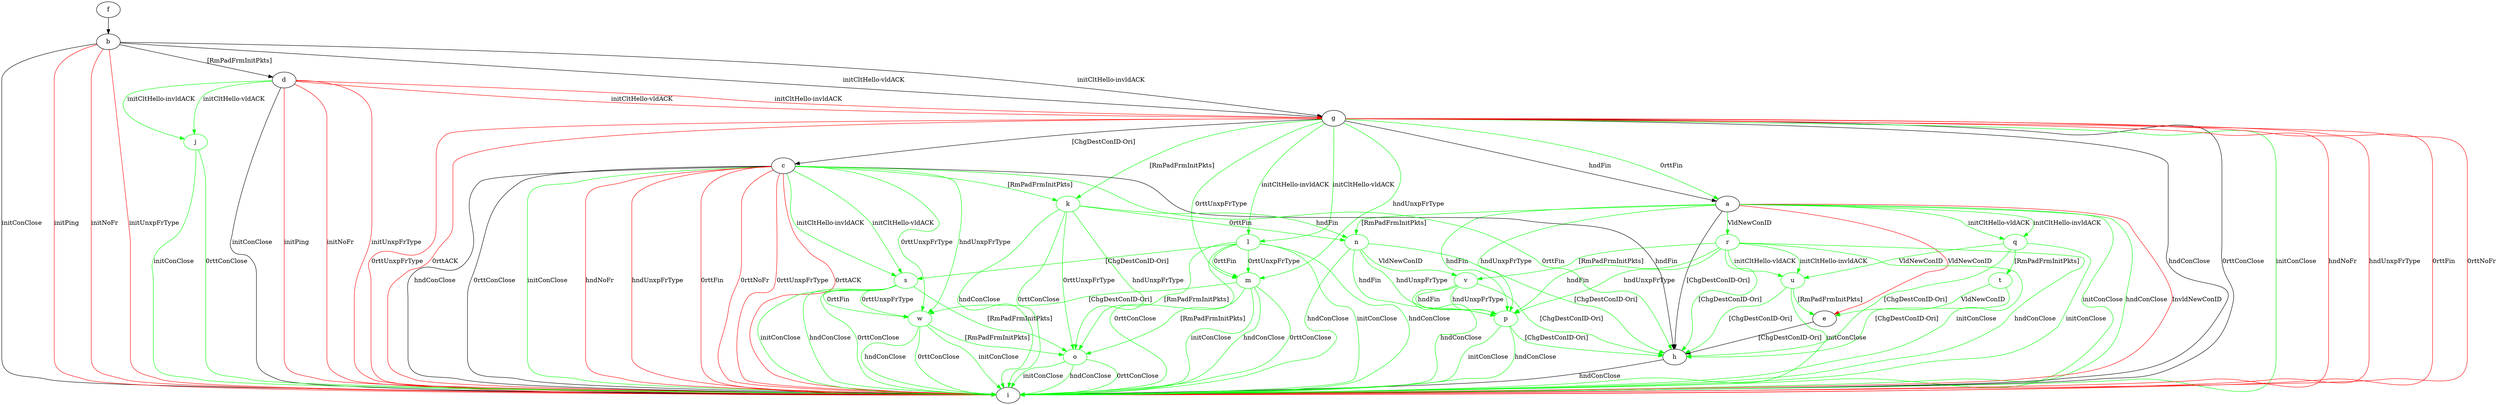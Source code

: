 digraph "" {
	a -> e	[key=0,
		color=red,
		label="VldNewConID "];
	a -> h	[key=0,
		label="[ChgDestConID-Ori] "];
	a -> i	[key=0,
		color=green,
		label="initConClose "];
	a -> i	[key=1,
		color=green,
		label="hndConClose "];
	a -> i	[key=2,
		color=red,
		label="InvldNewConID "];
	n	[color=green];
	a -> n	[key=0,
		color=green,
		label="[RmPadFrmInitPkts] "];
	p	[color=green];
	a -> p	[key=0,
		color=green,
		label="hndFin "];
	a -> p	[key=1,
		color=green,
		label="hndUnxpFrType "];
	q	[color=green];
	a -> q	[key=0,
		color=green,
		label="initCltHello-vldACK "];
	a -> q	[key=1,
		color=green,
		label="initCltHello-invldACK "];
	r	[color=green];
	a -> r	[key=0,
		color=green,
		label="VldNewConID "];
	b -> d	[key=0,
		label="[RmPadFrmInitPkts] "];
	b -> g	[key=0,
		label="initCltHello-vldACK "];
	b -> g	[key=1,
		label="initCltHello-invldACK "];
	b -> i	[key=0,
		label="initConClose "];
	b -> i	[key=1,
		color=red,
		label="initPing "];
	b -> i	[key=2,
		color=red,
		label="initNoFr "];
	b -> i	[key=3,
		color=red,
		label="initUnxpFrType "];
	c -> h	[key=0,
		label="hndFin "];
	c -> h	[key=1,
		color=green,
		label="0rttFin "];
	c -> i	[key=0,
		label="hndConClose "];
	c -> i	[key=1,
		label="0rttConClose "];
	c -> i	[key=2,
		color=green,
		label="initConClose "];
	c -> i	[key=3,
		color=red,
		label="hndNoFr "];
	c -> i	[key=4,
		color=red,
		label="hndUnxpFrType "];
	c -> i	[key=5,
		color=red,
		label="0rttFin "];
	c -> i	[key=6,
		color=red,
		label="0rttNoFr "];
	c -> i	[key=7,
		color=red,
		label="0rttUnxpFrType "];
	c -> i	[key=8,
		color=red,
		label="0rttACK "];
	k	[color=green];
	c -> k	[key=0,
		color=green,
		label="[RmPadFrmInitPkts] "];
	s	[color=green];
	c -> s	[key=0,
		color=green,
		label="initCltHello-vldACK "];
	c -> s	[key=1,
		color=green,
		label="initCltHello-invldACK "];
	w	[color=green];
	c -> w	[key=0,
		color=green,
		label="hndUnxpFrType "];
	c -> w	[key=1,
		color=green,
		label="0rttUnxpFrType "];
	d -> g	[key=0,
		color=red,
		label="initCltHello-vldACK "];
	d -> g	[key=1,
		color=red,
		label="initCltHello-invldACK "];
	d -> i	[key=0,
		label="initConClose "];
	d -> i	[key=1,
		color=red,
		label="initPing "];
	d -> i	[key=2,
		color=red,
		label="initNoFr "];
	d -> i	[key=3,
		color=red,
		label="initUnxpFrType "];
	j	[color=green];
	d -> j	[key=0,
		color=green,
		label="initCltHello-vldACK "];
	d -> j	[key=1,
		color=green,
		label="initCltHello-invldACK "];
	e -> h	[key=0,
		label="[ChgDestConID-Ori] "];
	f -> b	[key=0];
	g -> a	[key=0,
		label="hndFin "];
	g -> a	[key=1,
		color=green,
		label="0rttFin "];
	g -> c	[key=0,
		label="[ChgDestConID-Ori] "];
	g -> i	[key=0,
		label="hndConClose "];
	g -> i	[key=1,
		label="0rttConClose "];
	g -> i	[key=2,
		color=green,
		label="initConClose "];
	g -> i	[key=3,
		color=red,
		label="hndNoFr "];
	g -> i	[key=4,
		color=red,
		label="hndUnxpFrType "];
	g -> i	[key=5,
		color=red,
		label="0rttFin "];
	g -> i	[key=6,
		color=red,
		label="0rttNoFr "];
	g -> i	[key=7,
		color=red,
		label="0rttUnxpFrType "];
	g -> i	[key=8,
		color=red,
		label="0rttACK "];
	g -> k	[key=0,
		color=green,
		label="[RmPadFrmInitPkts] "];
	l	[color=green];
	g -> l	[key=0,
		color=green,
		label="initCltHello-vldACK "];
	g -> l	[key=1,
		color=green,
		label="initCltHello-invldACK "];
	m	[color=green];
	g -> m	[key=0,
		color=green,
		label="hndUnxpFrType "];
	g -> m	[key=1,
		color=green,
		label="0rttUnxpFrType "];
	h -> i	[key=0,
		label="hndConClose "];
	j -> i	[key=0,
		color=green,
		label="initConClose "];
	j -> i	[key=1,
		color=green,
		label="0rttConClose "];
	k -> i	[key=0,
		color=green,
		label="hndConClose "];
	k -> i	[key=1,
		color=green,
		label="0rttConClose "];
	k -> n	[key=0,
		color=green,
		label="hndFin "];
	k -> n	[key=1,
		color=green,
		label="0rttFin "];
	o	[color=green];
	k -> o	[key=0,
		color=green,
		label="hndUnxpFrType "];
	k -> o	[key=1,
		color=green,
		label="0rttUnxpFrType "];
	l -> i	[key=0,
		color=green,
		label="initConClose "];
	l -> i	[key=1,
		color=green,
		label="hndConClose "];
	l -> i	[key=2,
		color=green,
		label="0rttConClose "];
	l -> m	[key=0,
		color=green,
		label="0rttFin "];
	l -> m	[key=1,
		color=green,
		label="0rttUnxpFrType "];
	l -> o	[key=0,
		color=green,
		label="[RmPadFrmInitPkts] "];
	l -> s	[key=0,
		color=green,
		label="[ChgDestConID-Ori] "];
	m -> i	[key=0,
		color=green,
		label="initConClose "];
	m -> i	[key=1,
		color=green,
		label="hndConClose "];
	m -> i	[key=2,
		color=green,
		label="0rttConClose "];
	m -> o	[key=0,
		color=green,
		label="[RmPadFrmInitPkts] "];
	m -> w	[key=0,
		color=green,
		label="[ChgDestConID-Ori] "];
	n -> h	[key=0,
		color=green,
		label="[ChgDestConID-Ori] "];
	n -> i	[key=0,
		color=green,
		label="hndConClose "];
	n -> p	[key=0,
		color=green,
		label="hndFin "];
	n -> p	[key=1,
		color=green,
		label="hndUnxpFrType "];
	v	[color=green];
	n -> v	[key=0,
		color=green,
		label="VldNewConID "];
	o -> i	[key=0,
		color=green,
		label="initConClose "];
	o -> i	[key=1,
		color=green,
		label="hndConClose "];
	o -> i	[key=2,
		color=green,
		label="0rttConClose "];
	p -> h	[key=0,
		color=green,
		label="[ChgDestConID-Ori] "];
	p -> i	[key=0,
		color=green,
		label="initConClose "];
	p -> i	[key=1,
		color=green,
		label="hndConClose "];
	q -> h	[key=0,
		color=green,
		label="[ChgDestConID-Ori] "];
	q -> i	[key=0,
		color=green,
		label="initConClose "];
	t	[color=green];
	q -> t	[key=0,
		color=green,
		label="[RmPadFrmInitPkts] "];
	u	[color=green];
	q -> u	[key=0,
		color=green,
		label="VldNewConID "];
	r -> h	[key=0,
		color=green,
		label="[ChgDestConID-Ori] "];
	r -> i	[key=0,
		color=green,
		label="initConClose "];
	r -> i	[key=1,
		color=green,
		label="hndConClose "];
	r -> p	[key=0,
		color=green,
		label="hndFin "];
	r -> p	[key=1,
		color=green,
		label="hndUnxpFrType "];
	r -> u	[key=0,
		color=green,
		label="initCltHello-vldACK "];
	r -> u	[key=1,
		color=green,
		label="initCltHello-invldACK "];
	r -> v	[key=0,
		color=green,
		label="[RmPadFrmInitPkts] "];
	s -> i	[key=0,
		color=green,
		label="initConClose "];
	s -> i	[key=1,
		color=green,
		label="hndConClose "];
	s -> i	[key=2,
		color=green,
		label="0rttConClose "];
	s -> o	[key=0,
		color=green,
		label="[RmPadFrmInitPkts] "];
	s -> w	[key=0,
		color=green,
		label="0rttFin "];
	s -> w	[key=1,
		color=green,
		label="0rttUnxpFrType "];
	t -> e	[key=0,
		color=green,
		label="VldNewConID "];
	t -> h	[key=0,
		color=green,
		label="[ChgDestConID-Ori] "];
	u -> e	[key=0,
		color=green,
		label="[RmPadFrmInitPkts] "];
	u -> h	[key=0,
		color=green,
		label="[ChgDestConID-Ori] "];
	u -> i	[key=0,
		color=green,
		label="initConClose "];
	v -> h	[key=0,
		color=green,
		label="[ChgDestConID-Ori] "];
	v -> i	[key=0,
		color=green,
		label="hndConClose "];
	v -> p	[key=0,
		color=green,
		label="hndFin "];
	v -> p	[key=1,
		color=green,
		label="hndUnxpFrType "];
	w -> i	[key=0,
		color=green,
		label="initConClose "];
	w -> i	[key=1,
		color=green,
		label="hndConClose "];
	w -> i	[key=2,
		color=green,
		label="0rttConClose "];
	w -> o	[key=0,
		color=green,
		label="[RmPadFrmInitPkts] "];
}
